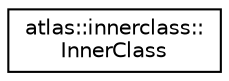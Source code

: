 digraph "Graphical Class Hierarchy"
{
  edge [fontname="Helvetica",fontsize="10",labelfontname="Helvetica",labelfontsize="10"];
  node [fontname="Helvetica",fontsize="10",shape=record];
  rankdir="LR";
  Node1 [label="atlas::innerclass::\lInnerClass",height=0.2,width=0.4,color="black", fillcolor="white", style="filled",URL="$classatlas_1_1innerclass_1_1InnerClass.html"];
}
